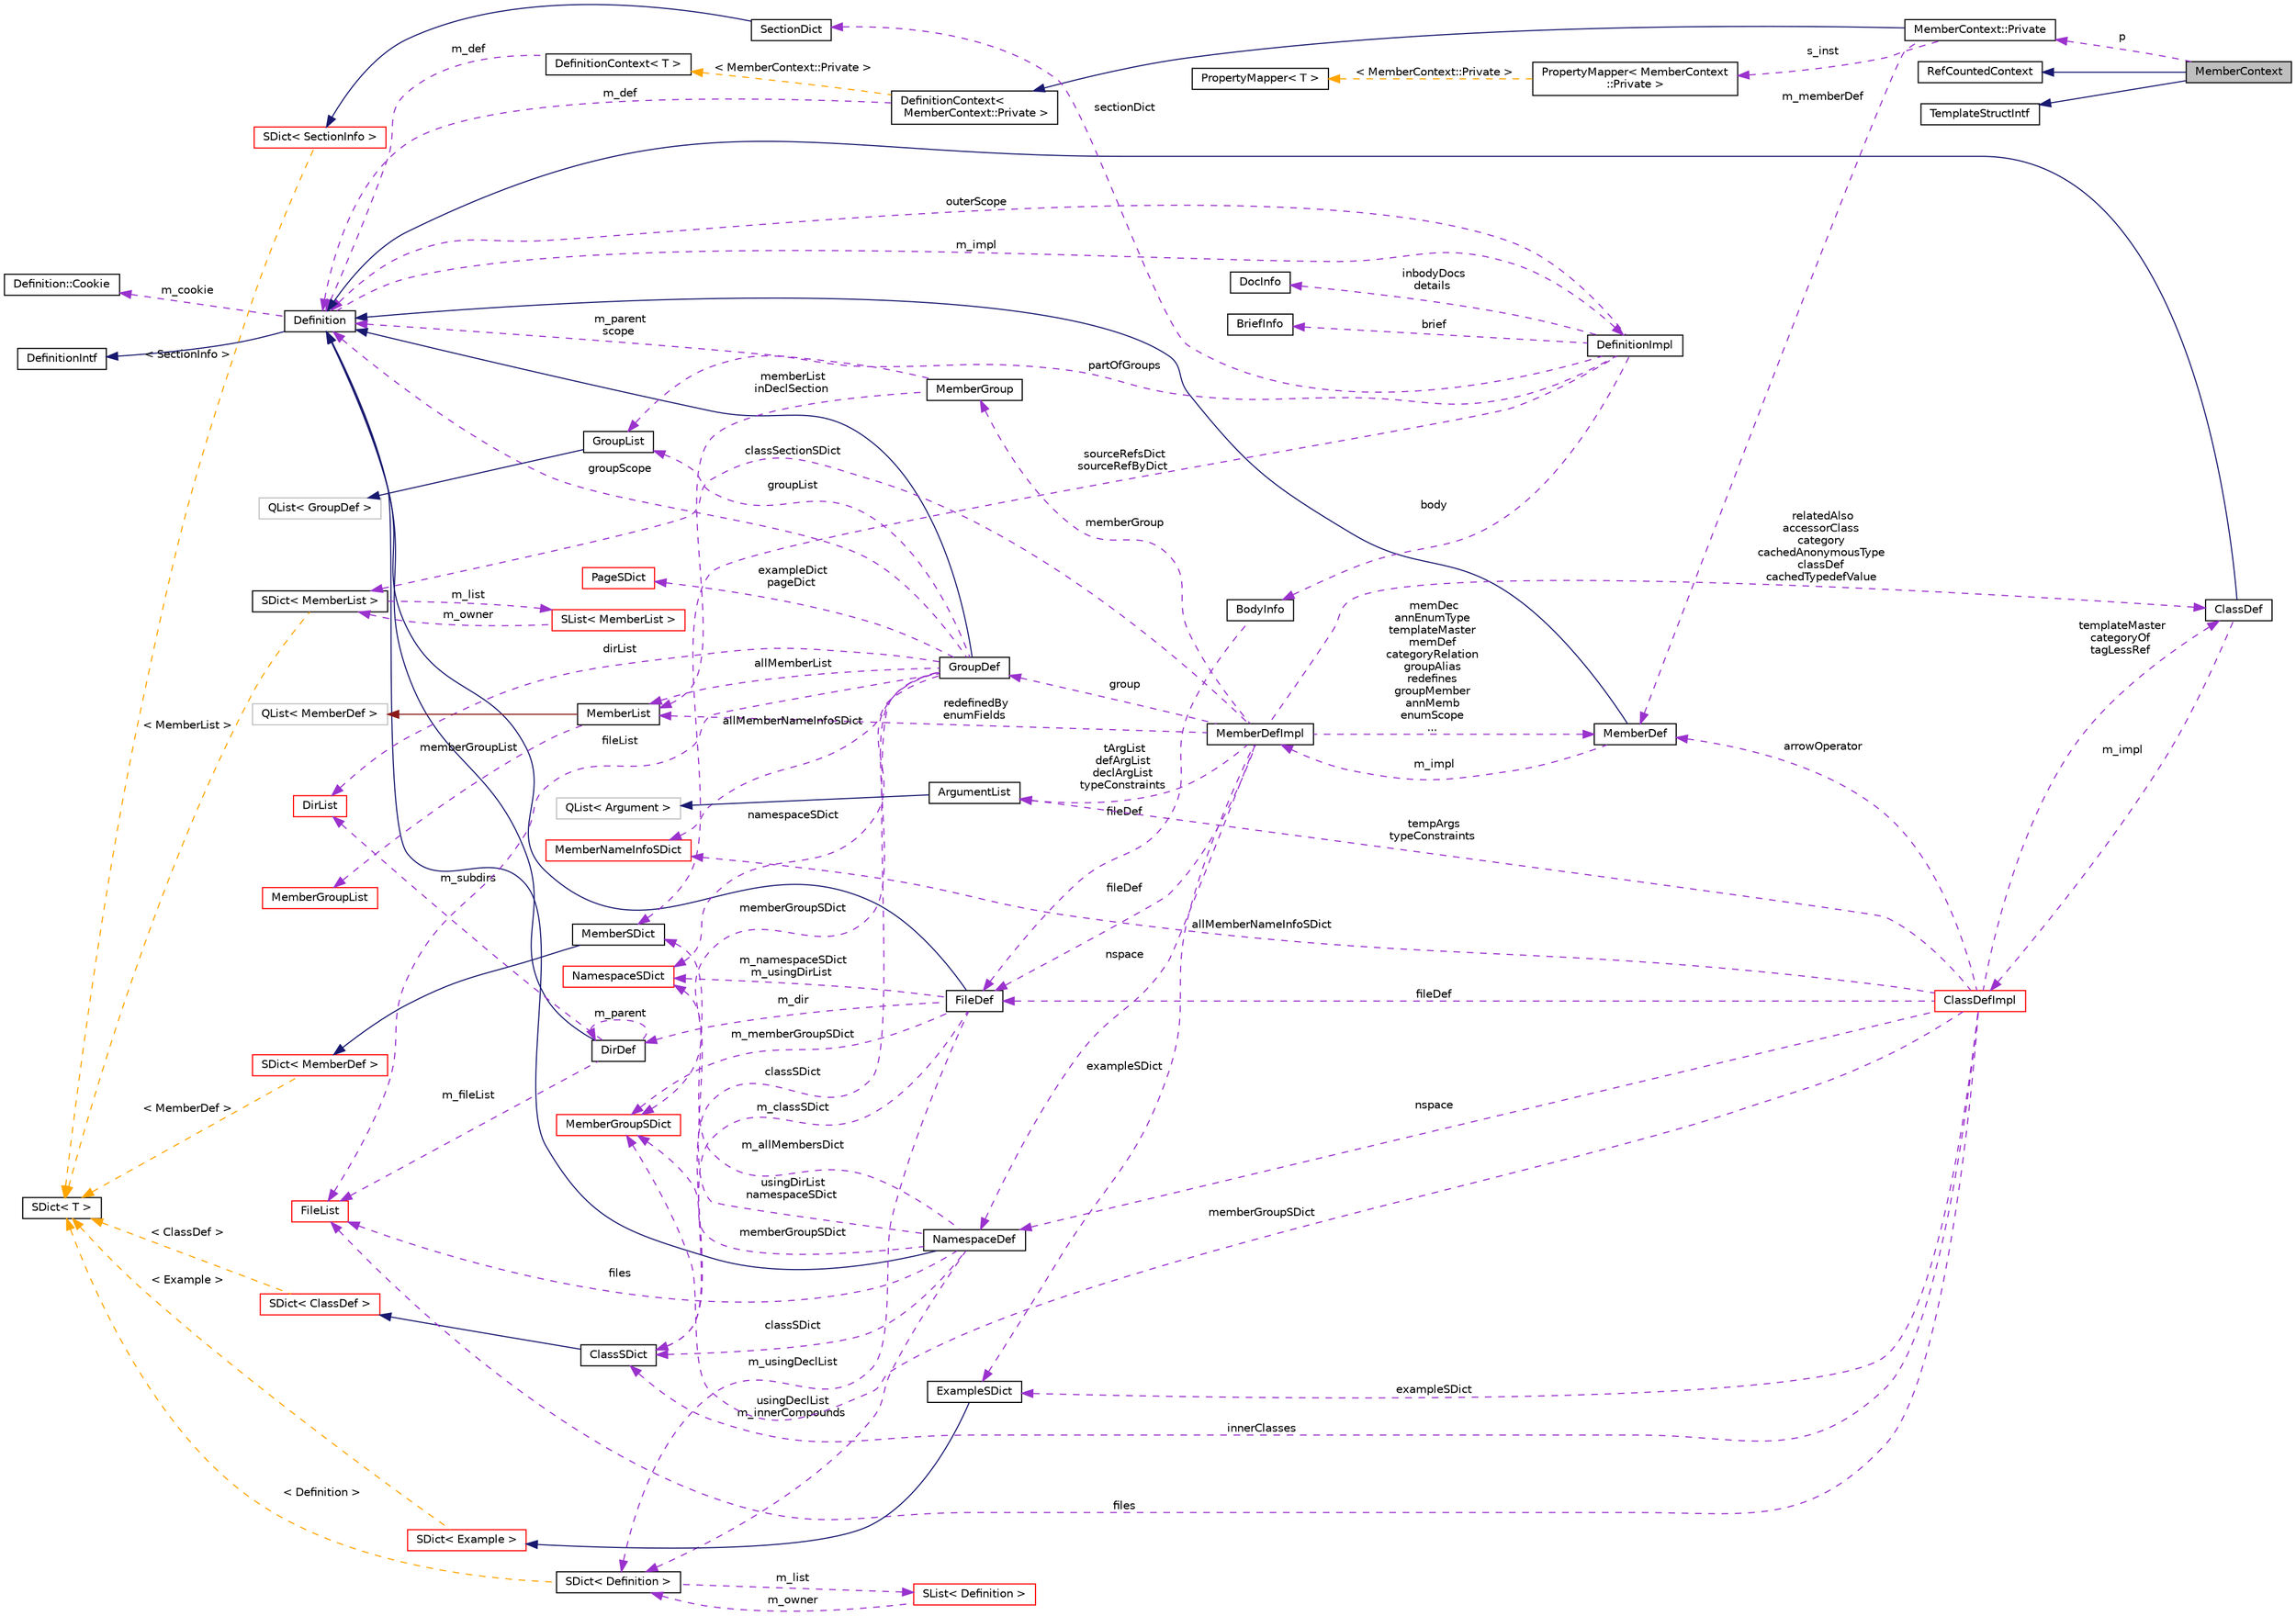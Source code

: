 digraph "MemberContext"
{
 // INTERACTIVE_SVG=YES
  edge [fontname="Helvetica",fontsize="10",labelfontname="Helvetica",labelfontsize="10"];
  node [fontname="Helvetica",fontsize="10",shape=record];
  rankdir="LR";
  Node3 [label="MemberContext",height=0.2,width=0.4,color="black", fillcolor="grey75", style="filled", fontcolor="black"];
  Node4 -> Node3 [dir="back",color="midnightblue",fontsize="10",style="solid",fontname="Helvetica"];
  Node4 [label="RefCountedContext",height=0.2,width=0.4,color="black", fillcolor="white", style="filled",URL="$d8/d96/class_ref_counted_context.html",tooltip="Helper class to support reference counting. "];
  Node5 -> Node3 [dir="back",color="midnightblue",fontsize="10",style="solid",fontname="Helvetica"];
  Node5 [label="TemplateStructIntf",height=0.2,width=0.4,color="black", fillcolor="white", style="filled",URL="$d9/de8/class_template_struct_intf.html",tooltip="Abstract interface for a context value of type struct. "];
  Node6 -> Node3 [dir="back",color="darkorchid3",fontsize="10",style="dashed",label=" p" ,fontname="Helvetica"];
  Node6 [label="MemberContext::Private",height=0.2,width=0.4,color="black", fillcolor="white", style="filled",URL="$dd/d99/class_member_context_1_1_private.html"];
  Node7 -> Node6 [dir="back",color="midnightblue",fontsize="10",style="solid",fontname="Helvetica"];
  Node7 [label="DefinitionContext\<\l MemberContext::Private \>",height=0.2,width=0.4,color="black", fillcolor="white", style="filled",URL="$d6/d49/class_definition_context.html"];
  Node8 -> Node7 [dir="back",color="darkorchid3",fontsize="10",style="dashed",label=" m_def" ,fontname="Helvetica"];
  Node8 [label="Definition",height=0.2,width=0.4,color="black", fillcolor="white", style="filled",URL="$d5/dcc/class_definition.html",tooltip="The common base class of all entity definitions found in the sources. "];
  Node9 -> Node8 [dir="back",color="midnightblue",fontsize="10",style="solid",fontname="Helvetica"];
  Node9 [label="DefinitionIntf",height=0.2,width=0.4,color="black", fillcolor="white", style="filled",URL="$d9/d4a/class_definition_intf.html",tooltip="Abstract interface for a Definition or DefinitionList. "];
  Node10 -> Node8 [dir="back",color="darkorchid3",fontsize="10",style="dashed",label=" m_cookie" ,fontname="Helvetica"];
  Node10 [label="Definition::Cookie",height=0.2,width=0.4,color="black", fillcolor="white", style="filled",URL="$d1/d2f/struct_definition_1_1_cookie.html"];
  Node11 -> Node8 [dir="back",color="darkorchid3",fontsize="10",style="dashed",label=" m_impl" ,fontname="Helvetica"];
  Node11 [label="DefinitionImpl",height=0.2,width=0.4,color="black", fillcolor="white", style="filled",URL="$d3/ddf/class_definition_impl.html",tooltip="Private data associated with a Symbol Definition object. "];
  Node12 -> Node11 [dir="back",color="darkorchid3",fontsize="10",style="dashed",label=" sectionDict" ,fontname="Helvetica"];
  Node12 [label="SectionDict",height=0.2,width=0.4,color="black", fillcolor="white", style="filled",URL="$de/d9a/class_section_dict.html",tooltip="Unsorted dictionary of SectionInfo objects. "];
  Node13 -> Node12 [dir="back",color="midnightblue",fontsize="10",style="solid",fontname="Helvetica"];
  Node13 [label="SDict\< SectionInfo \>",height=0.2,width=0.4,color="red", fillcolor="white", style="filled",URL="$d1/d50/class_s_dict.html"];
  Node18 -> Node13 [dir="back",color="orange",fontsize="10",style="dashed",label=" \< SectionInfo \>" ,fontname="Helvetica"];
  Node18 [label="SDict\< T \>",height=0.2,width=0.4,color="black", fillcolor="white", style="filled",URL="$d1/d50/class_s_dict.html",tooltip="Ordered dictionary of elements of type T. "];
  Node19 -> Node11 [dir="back",color="darkorchid3",fontsize="10",style="dashed",label=" body" ,fontname="Helvetica"];
  Node19 [label="BodyInfo",height=0.2,width=0.4,color="black", fillcolor="white", style="filled",URL="$db/dab/struct_body_info.html",tooltip="Data associated with description found in the body. "];
  Node20 -> Node19 [dir="back",color="darkorchid3",fontsize="10",style="dashed",label=" fileDef" ,fontname="Helvetica"];
  Node20 [label="FileDef",height=0.2,width=0.4,color="black", fillcolor="white", style="filled",URL="$de/db0/class_file_def.html",tooltip="A model of a file symbol. "];
  Node8 -> Node20 [dir="back",color="midnightblue",fontsize="10",style="solid",fontname="Helvetica"];
  Node21 -> Node20 [dir="back",color="darkorchid3",fontsize="10",style="dashed",label=" m_classSDict" ,fontname="Helvetica"];
  Node21 [label="ClassSDict",height=0.2,width=0.4,color="black", fillcolor="white", style="filled",URL="$d9/d3d/class_class_s_dict.html",tooltip="A sorted dictionary of ClassDef objects. "];
  Node22 -> Node21 [dir="back",color="midnightblue",fontsize="10",style="solid",fontname="Helvetica"];
  Node22 [label="SDict\< ClassDef \>",height=0.2,width=0.4,color="red", fillcolor="white", style="filled",URL="$d1/d50/class_s_dict.html"];
  Node18 -> Node22 [dir="back",color="orange",fontsize="10",style="dashed",label=" \< ClassDef \>" ,fontname="Helvetica"];
  Node25 -> Node20 [dir="back",color="darkorchid3",fontsize="10",style="dashed",label=" m_usingDeclList" ,fontname="Helvetica"];
  Node25 [label="SDict\< Definition \>",height=0.2,width=0.4,color="black", fillcolor="white", style="filled",URL="$d1/d50/class_s_dict.html"];
  Node26 -> Node25 [dir="back",color="darkorchid3",fontsize="10",style="dashed",label=" m_list" ,fontname="Helvetica"];
  Node26 [label="SList\< Definition \>",height=0.2,width=0.4,color="red", fillcolor="white", style="filled",URL="$df/dce/class_s_list.html"];
  Node25 -> Node26 [dir="back",color="darkorchid3",fontsize="10",style="dashed",label=" m_owner" ,fontname="Helvetica"];
  Node18 -> Node25 [dir="back",color="orange",fontsize="10",style="dashed",label=" \< Definition \>" ,fontname="Helvetica"];
  Node28 -> Node20 [dir="back",color="darkorchid3",fontsize="10",style="dashed",label=" m_memberGroupSDict" ,fontname="Helvetica"];
  Node28 [label="MemberGroupSDict",height=0.2,width=0.4,color="red", fillcolor="white", style="filled",URL="$dc/d1e/class_member_group_s_dict.html",tooltip="A sorted dictionary of MemberGroup objects. "];
  Node34 -> Node20 [dir="back",color="darkorchid3",fontsize="10",style="dashed",label=" m_dir" ,fontname="Helvetica"];
  Node34 [label="DirDef",height=0.2,width=0.4,color="black", fillcolor="white", style="filled",URL="$d4/dd4/class_dir_def.html",tooltip="A model of a directory symbol. "];
  Node8 -> Node34 [dir="back",color="midnightblue",fontsize="10",style="solid",fontname="Helvetica"];
  Node35 -> Node34 [dir="back",color="darkorchid3",fontsize="10",style="dashed",label=" m_subdirs" ,fontname="Helvetica"];
  Node35 [label="DirList",height=0.2,width=0.4,color="red", fillcolor="white", style="filled",URL="$dc/d2a/class_dir_list.html",tooltip="A list of directories. "];
  Node37 -> Node34 [dir="back",color="darkorchid3",fontsize="10",style="dashed",label=" m_fileList" ,fontname="Helvetica"];
  Node37 [label="FileList",height=0.2,width=0.4,color="red", fillcolor="white", style="filled",URL="$d0/d18/class_file_list.html",tooltip="Class representing a list of FileDef objects. "];
  Node34 -> Node34 [dir="back",color="darkorchid3",fontsize="10",style="dashed",label=" m_parent" ,fontname="Helvetica"];
  Node39 -> Node20 [dir="back",color="darkorchid3",fontsize="10",style="dashed",label=" m_namespaceSDict\nm_usingDirList" ,fontname="Helvetica"];
  Node39 [label="NamespaceSDict",height=0.2,width=0.4,color="red", fillcolor="white", style="filled",URL="$d4/d8d/class_namespace_s_dict.html",tooltip="A sorted dictionary of NamespaceDef objects. "];
  Node43 -> Node11 [dir="back",color="darkorchid3",fontsize="10",style="dashed",label=" sourceRefsDict\nsourceRefByDict" ,fontname="Helvetica"];
  Node43 [label="MemberSDict",height=0.2,width=0.4,color="black", fillcolor="white", style="filled",URL="$d6/dd6/class_member_s_dict.html",tooltip="A sorted dictionary of MemberDef objects. "];
  Node44 -> Node43 [dir="back",color="midnightblue",fontsize="10",style="solid",fontname="Helvetica"];
  Node44 [label="SDict\< MemberDef \>",height=0.2,width=0.4,color="red", fillcolor="white", style="filled",URL="$d1/d50/class_s_dict.html"];
  Node18 -> Node44 [dir="back",color="orange",fontsize="10",style="dashed",label=" \< MemberDef \>" ,fontname="Helvetica"];
  Node47 -> Node11 [dir="back",color="darkorchid3",fontsize="10",style="dashed",label=" partOfGroups" ,fontname="Helvetica"];
  Node47 [label="GroupList",height=0.2,width=0.4,color="black", fillcolor="white", style="filled",URL="$d3/d3b/class_group_list.html",tooltip="A list of GroupDef objects. "];
  Node48 -> Node47 [dir="back",color="midnightblue",fontsize="10",style="solid",fontname="Helvetica"];
  Node48 [label="QList\< GroupDef \>",height=0.2,width=0.4,color="grey75", fillcolor="white", style="filled"];
  Node49 -> Node11 [dir="back",color="darkorchid3",fontsize="10",style="dashed",label=" inbodyDocs\ndetails" ,fontname="Helvetica"];
  Node49 [label="DocInfo",height=0.2,width=0.4,color="black", fillcolor="white", style="filled",URL="$d7/dd5/struct_doc_info.html",tooltip="Data associated with a detailed description. "];
  Node50 -> Node11 [dir="back",color="darkorchid3",fontsize="10",style="dashed",label=" brief" ,fontname="Helvetica"];
  Node50 [label="BriefInfo",height=0.2,width=0.4,color="black", fillcolor="white", style="filled",URL="$d0/da7/struct_brief_info.html",tooltip="Data associated with a brief description. "];
  Node8 -> Node11 [dir="back",color="darkorchid3",fontsize="10",style="dashed",label=" outerScope" ,fontname="Helvetica"];
  Node51 -> Node7 [dir="back",color="orange",fontsize="10",style="dashed",label=" \< MemberContext::Private \>" ,fontname="Helvetica"];
  Node51 [label="DefinitionContext\< T \>",height=0.2,width=0.4,color="black", fillcolor="white", style="filled",URL="$d6/d49/class_definition_context.html"];
  Node8 -> Node51 [dir="back",color="darkorchid3",fontsize="10",style="dashed",label=" m_def" ,fontname="Helvetica"];
  Node52 -> Node6 [dir="back",color="darkorchid3",fontsize="10",style="dashed",label=" s_inst" ,fontname="Helvetica"];
  Node52 [label="PropertyMapper\< MemberContext\l::Private \>",height=0.2,width=0.4,color="black", fillcolor="white", style="filled",URL="$d1/d80/class_property_mapper.html"];
  Node53 -> Node52 [dir="back",color="orange",fontsize="10",style="dashed",label=" \< MemberContext::Private \>" ,fontname="Helvetica"];
  Node53 [label="PropertyMapper\< T \>",height=0.2,width=0.4,color="black", fillcolor="white", style="filled",URL="$d1/d80/class_property_mapper.html",tooltip="Helper class to map a property name to a handler member function. "];
  Node54 -> Node6 [dir="back",color="darkorchid3",fontsize="10",style="dashed",label=" m_memberDef" ,fontname="Helvetica"];
  Node54 [label="MemberDef",height=0.2,width=0.4,color="black", fillcolor="white", style="filled",URL="$da/d09/class_member_def.html",tooltip="A model of a class/file/namespace member symbol. "];
  Node8 -> Node54 [dir="back",color="midnightblue",fontsize="10",style="solid",fontname="Helvetica"];
  Node55 -> Node54 [dir="back",color="darkorchid3",fontsize="10",style="dashed",label=" m_impl" ,fontname="Helvetica"];
  Node55 [label="MemberDefImpl",height=0.2,width=0.4,color="black", fillcolor="white", style="filled",URL="$d7/d7e/class_member_def_impl.html"];
  Node56 -> Node55 [dir="back",color="darkorchid3",fontsize="10",style="dashed",label=" memberGroup" ,fontname="Helvetica"];
  Node56 [label="MemberGroup",height=0.2,width=0.4,color="black", fillcolor="white", style="filled",URL="$da/d32/class_member_group.html",tooltip="A class representing a group of members. "];
  Node57 -> Node56 [dir="back",color="darkorchid3",fontsize="10",style="dashed",label=" memberList\ninDeclSection" ,fontname="Helvetica"];
  Node57 [label="MemberList",height=0.2,width=0.4,color="black", fillcolor="white", style="filled",URL="$dd/d13/class_member_list.html",tooltip="A list of MemberDef objects. "];
  Node46 -> Node57 [dir="back",color="firebrick4",fontsize="10",style="solid",fontname="Helvetica"];
  Node46 [label="QList\< MemberDef \>",height=0.2,width=0.4,color="grey75", fillcolor="white", style="filled"];
  Node58 -> Node57 [dir="back",color="darkorchid3",fontsize="10",style="dashed",label=" memberGroupList" ,fontname="Helvetica"];
  Node58 [label="MemberGroupList",height=0.2,width=0.4,color="red", fillcolor="white", style="filled",URL="$df/d11/class_member_group_list.html",tooltip="A list of MemberGroup objects. "];
  Node8 -> Node56 [dir="back",color="darkorchid3",fontsize="10",style="dashed",label=" m_parent\nscope" ,fontname="Helvetica"];
  Node59 -> Node55 [dir="back",color="darkorchid3",fontsize="10",style="dashed",label=" nspace" ,fontname="Helvetica"];
  Node59 [label="NamespaceDef",height=0.2,width=0.4,color="black", fillcolor="white", style="filled",URL="$d0/d07/class_namespace_def.html",tooltip="A model of a namespace symbol. "];
  Node8 -> Node59 [dir="back",color="midnightblue",fontsize="10",style="solid",fontname="Helvetica"];
  Node21 -> Node59 [dir="back",color="darkorchid3",fontsize="10",style="dashed",label=" classSDict" ,fontname="Helvetica"];
  Node43 -> Node59 [dir="back",color="darkorchid3",fontsize="10",style="dashed",label=" m_allMembersDict" ,fontname="Helvetica"];
  Node25 -> Node59 [dir="back",color="darkorchid3",fontsize="10",style="dashed",label=" usingDeclList\nm_innerCompounds" ,fontname="Helvetica"];
  Node37 -> Node59 [dir="back",color="darkorchid3",fontsize="10",style="dashed",label=" files" ,fontname="Helvetica"];
  Node28 -> Node59 [dir="back",color="darkorchid3",fontsize="10",style="dashed",label=" memberGroupSDict" ,fontname="Helvetica"];
  Node39 -> Node59 [dir="back",color="darkorchid3",fontsize="10",style="dashed",label=" usingDirList\nnamespaceSDict" ,fontname="Helvetica"];
  Node57 -> Node55 [dir="back",color="darkorchid3",fontsize="10",style="dashed",label=" redefinedBy\nenumFields" ,fontname="Helvetica"];
  Node20 -> Node55 [dir="back",color="darkorchid3",fontsize="10",style="dashed",label=" fileDef" ,fontname="Helvetica"];
  Node60 -> Node55 [dir="back",color="darkorchid3",fontsize="10",style="dashed",label=" group" ,fontname="Helvetica"];
  Node60 [label="GroupDef",height=0.2,width=0.4,color="black", fillcolor="white", style="filled",URL="$d8/d09/class_group_def.html",tooltip="A model of a group of symbols. "];
  Node8 -> Node60 [dir="back",color="midnightblue",fontsize="10",style="solid",fontname="Helvetica"];
  Node21 -> Node60 [dir="back",color="darkorchid3",fontsize="10",style="dashed",label=" classSDict" ,fontname="Helvetica"];
  Node61 -> Node60 [dir="back",color="darkorchid3",fontsize="10",style="dashed",label=" allMemberNameInfoSDict" ,fontname="Helvetica"];
  Node61 [label="MemberNameInfoSDict",height=0.2,width=0.4,color="red", fillcolor="white", style="filled",URL="$d6/d70/class_member_name_info_s_dict.html",tooltip="Sorted dictionary of MemberNameInfo objects. "];
  Node57 -> Node60 [dir="back",color="darkorchid3",fontsize="10",style="dashed",label=" allMemberList" ,fontname="Helvetica"];
  Node35 -> Node60 [dir="back",color="darkorchid3",fontsize="10",style="dashed",label=" dirList" ,fontname="Helvetica"];
  Node37 -> Node60 [dir="back",color="darkorchid3",fontsize="10",style="dashed",label=" fileList" ,fontname="Helvetica"];
  Node47 -> Node60 [dir="back",color="darkorchid3",fontsize="10",style="dashed",label=" groupList" ,fontname="Helvetica"];
  Node28 -> Node60 [dir="back",color="darkorchid3",fontsize="10",style="dashed",label=" memberGroupSDict" ,fontname="Helvetica"];
  Node8 -> Node60 [dir="back",color="darkorchid3",fontsize="10",style="dashed",label=" groupScope" ,fontname="Helvetica"];
  Node39 -> Node60 [dir="back",color="darkorchid3",fontsize="10",style="dashed",label=" namespaceSDict" ,fontname="Helvetica"];
  Node65 -> Node60 [dir="back",color="darkorchid3",fontsize="10",style="dashed",label=" exampleDict\npageDict" ,fontname="Helvetica"];
  Node65 [label="PageSDict",height=0.2,width=0.4,color="red", fillcolor="white", style="filled",URL="$d0/d59/class_page_s_dict.html"];
  Node69 -> Node55 [dir="back",color="darkorchid3",fontsize="10",style="dashed",label=" exampleSDict" ,fontname="Helvetica"];
  Node69 [label="ExampleSDict",height=0.2,width=0.4,color="black", fillcolor="white", style="filled",URL="$d0/d31/class_example_s_dict.html",tooltip="A sorted dictionary of Example objects. "];
  Node70 -> Node69 [dir="back",color="midnightblue",fontsize="10",style="solid",fontname="Helvetica"];
  Node70 [label="SDict\< Example \>",height=0.2,width=0.4,color="red", fillcolor="white", style="filled",URL="$d1/d50/class_s_dict.html"];
  Node18 -> Node70 [dir="back",color="orange",fontsize="10",style="dashed",label=" \< Example \>" ,fontname="Helvetica"];
  Node73 -> Node55 [dir="back",color="darkorchid3",fontsize="10",style="dashed",label=" tArgList\ndefArgList\ndeclArgList\ntypeConstraints" ,fontname="Helvetica"];
  Node73 [label="ArgumentList",height=0.2,width=0.4,color="black", fillcolor="white", style="filled",URL="$d7/df8/class_argument_list.html",tooltip="This class represents an function or template argument list. "];
  Node74 -> Node73 [dir="back",color="midnightblue",fontsize="10",style="solid",fontname="Helvetica"];
  Node74 [label="QList\< Argument \>",height=0.2,width=0.4,color="grey75", fillcolor="white", style="filled"];
  Node75 -> Node55 [dir="back",color="darkorchid3",fontsize="10",style="dashed",label=" classSectionSDict" ,fontname="Helvetica"];
  Node75 [label="SDict\< MemberList \>",height=0.2,width=0.4,color="black", fillcolor="white", style="filled",URL="$d1/d50/class_s_dict.html"];
  Node76 -> Node75 [dir="back",color="darkorchid3",fontsize="10",style="dashed",label=" m_list" ,fontname="Helvetica"];
  Node76 [label="SList\< MemberList \>",height=0.2,width=0.4,color="red", fillcolor="white", style="filled",URL="$df/dce/class_s_list.html"];
  Node75 -> Node76 [dir="back",color="darkorchid3",fontsize="10",style="dashed",label=" m_owner" ,fontname="Helvetica"];
  Node18 -> Node75 [dir="back",color="orange",fontsize="10",style="dashed",label=" \< MemberList \>" ,fontname="Helvetica"];
  Node54 -> Node55 [dir="back",color="darkorchid3",fontsize="10",style="dashed",label=" memDec\nannEnumType\ntemplateMaster\nmemDef\ncategoryRelation\ngroupAlias\nredefines\ngroupMember\nannMemb\nenumScope\n..." ,fontname="Helvetica"];
  Node78 -> Node55 [dir="back",color="darkorchid3",fontsize="10",style="dashed",label=" relatedAlso\naccessorClass\ncategory\ncachedAnonymousType\nclassDef\ncachedTypedefValue" ,fontname="Helvetica"];
  Node78 [label="ClassDef",height=0.2,width=0.4,color="black", fillcolor="white", style="filled",URL="$d1/dcf/class_class_def.html",tooltip="A class representing of a compound symbol. "];
  Node8 -> Node78 [dir="back",color="midnightblue",fontsize="10",style="solid",fontname="Helvetica"];
  Node79 -> Node78 [dir="back",color="darkorchid3",fontsize="10",style="dashed",label=" m_impl" ,fontname="Helvetica"];
  Node79 [label="ClassDefImpl",height=0.2,width=0.4,color="red", fillcolor="white", style="filled",URL="$d1/d25/class_class_def_impl.html",tooltip="Private data associated with a ClassDef object. "];
  Node59 -> Node79 [dir="back",color="darkorchid3",fontsize="10",style="dashed",label=" nspace" ,fontname="Helvetica"];
  Node21 -> Node79 [dir="back",color="darkorchid3",fontsize="10",style="dashed",label=" innerClasses" ,fontname="Helvetica"];
  Node61 -> Node79 [dir="back",color="darkorchid3",fontsize="10",style="dashed",label=" allMemberNameInfoSDict" ,fontname="Helvetica"];
  Node37 -> Node79 [dir="back",color="darkorchid3",fontsize="10",style="dashed",label=" files" ,fontname="Helvetica"];
  Node20 -> Node79 [dir="back",color="darkorchid3",fontsize="10",style="dashed",label=" fileDef" ,fontname="Helvetica"];
  Node28 -> Node79 [dir="back",color="darkorchid3",fontsize="10",style="dashed",label=" memberGroupSDict" ,fontname="Helvetica"];
  Node69 -> Node79 [dir="back",color="darkorchid3",fontsize="10",style="dashed",label=" exampleSDict" ,fontname="Helvetica"];
  Node73 -> Node79 [dir="back",color="darkorchid3",fontsize="10",style="dashed",label=" tempArgs\ntypeConstraints" ,fontname="Helvetica"];
  Node54 -> Node79 [dir="back",color="darkorchid3",fontsize="10",style="dashed",label=" arrowOperator" ,fontname="Helvetica"];
  Node78 -> Node79 [dir="back",color="darkorchid3",fontsize="10",style="dashed",label=" templateMaster\ncategoryOf\ntagLessRef" ,fontname="Helvetica"];
}
